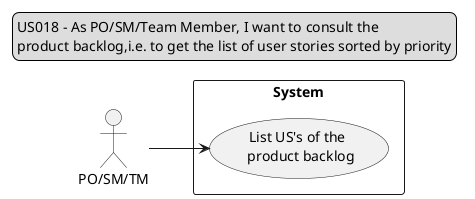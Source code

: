 @startuml
'https://plantuml.com/use-case-diagram

legend top
US018 - As PO/SM/Team Member, I want to consult the
product backlog,i.e. to get the list of user stories sorted by priority
end legend

left to right direction
actor "PO/SM/TM"

rectangle System {
usecase "List US's of the \n product backlog" as UC2
}

 "PO/SM/TM" --> UC2

@enduml